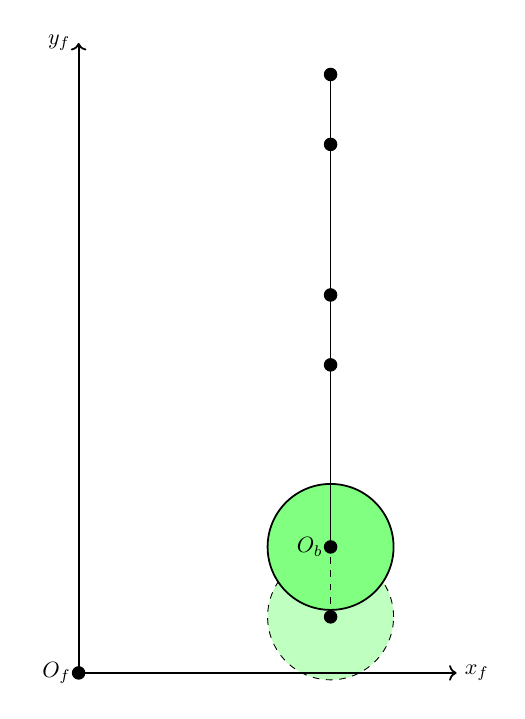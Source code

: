 \scalebox{0.8}{
\begin{tikzpicture}

  \def\lone{4} 
  \def\ltwo{3.5}

  \def\thetazero{90}
  \def\thetaone{0}
  \def\thetatwo{0} 

  \coordinate (O) at (0,0);
  \coordinate (Ob) at (4,2);
  \coordinate (A) at ({4+\lone*cos(\thetaone+\thetazero)},{2+\lone*sin(\thetaone+\thetazero)});
  \coordinate (B) at ({4+\lone*cos(\thetaone+\thetazero) + \ltwo*cos(\thetaone + \thetatwo+\thetazero)}, 
                      {2+\lone*sin(\thetaone+\thetazero) + \ltwo*sin(\thetaone + \thetatwo+\thetazero)});
  \coordinate (Obp) at (4,0.89);
  \coordinate (Ap) at (4,4.89);
  \coordinate (Bp) at (4,8.39);

  \draw[dashed,fill=green!25] (Obp) circle (1);
  \draw[thick,fill=green!50] (Ob) circle (1);

  \draw[thick, black] (Ob) -- (A);
  \draw[thick, black] (A) -- (B);
  \draw[thick, black, dashed] (Obp) -- (Ap);
  \draw[thick, black, dashed] (Ap) -- (Bp);

  \draw[thick,black,->] (O) -- (0,10) node[anchor=east]{$y_f$};
  \draw[thick,black,->] (O) -- (6,0) node[anchor=west]{$x_f$};

  \filldraw[fill=black] (O) circle (0.1);
  \filldraw[fill=black] (Ob) circle (0.1);
  \filldraw[fill=black] (A) circle (0.1);
  \filldraw[fill=black] (B) circle (0.1);
  \filldraw[fill=black] (Obp) circle (0.1);
  \filldraw[fill=black] (Ap) circle (0.1);
  \filldraw[fill=black] (Bp) circle (0.1);

  \node[anchor=east] at (O) {$O_f$};
  \node[anchor=east] at (Ob) {$O_b$};

\end{tikzpicture}}